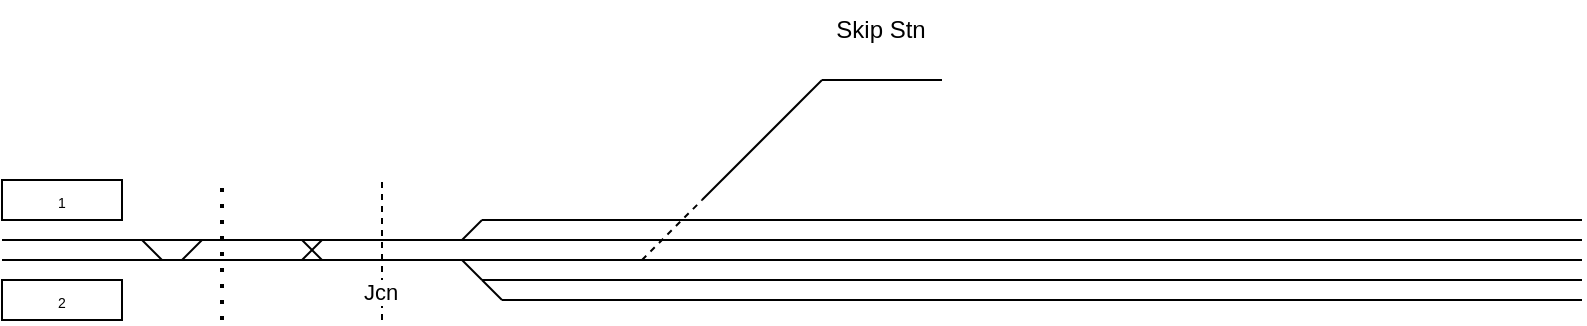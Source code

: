 <mxfile version="21.8.2" type="github">
  <diagram name="Page-1" id="huIB-lQ9ULeRkaQ_HRfL">
    <mxGraphModel dx="377" dy="1710" grid="1" gridSize="10" guides="1" tooltips="1" connect="1" arrows="1" fold="1" page="1" pageScale="1" pageWidth="827" pageHeight="1169" math="0" shadow="0">
      <root>
        <mxCell id="0" />
        <mxCell id="1" parent="0" />
        <mxCell id="DHt1lH6fpkkmSm_THPav-1" value="&lt;font style=&quot;font-size: 7px;&quot;&gt;1&lt;/font&gt;" style="rounded=0;whiteSpace=wrap;html=1;" vertex="1" parent="1">
          <mxGeometry x="10" width="60" height="20" as="geometry" />
        </mxCell>
        <mxCell id="DHt1lH6fpkkmSm_THPav-2" value="&lt;font style=&quot;font-size: 7px;&quot;&gt;2&lt;br&gt;&lt;/font&gt;" style="rounded=0;whiteSpace=wrap;html=1;" vertex="1" parent="1">
          <mxGeometry x="10" y="50" width="60" height="20" as="geometry" />
        </mxCell>
        <mxCell id="DHt1lH6fpkkmSm_THPav-3" value="" style="endArrow=none;html=1;rounded=0;" edge="1" parent="1">
          <mxGeometry width="50" height="50" relative="1" as="geometry">
            <mxPoint x="10" y="30" as="sourcePoint" />
            <mxPoint x="800" y="30" as="targetPoint" />
          </mxGeometry>
        </mxCell>
        <mxCell id="DHt1lH6fpkkmSm_THPav-4" value="" style="endArrow=none;html=1;rounded=0;" edge="1" parent="1">
          <mxGeometry width="50" height="50" relative="1" as="geometry">
            <mxPoint x="10" y="40" as="sourcePoint" />
            <mxPoint x="120" y="40" as="targetPoint" />
          </mxGeometry>
        </mxCell>
        <mxCell id="DHt1lH6fpkkmSm_THPav-5" value="" style="endArrow=none;html=1;rounded=0;" edge="1" parent="1">
          <mxGeometry width="50" height="50" relative="1" as="geometry">
            <mxPoint x="80" y="30" as="sourcePoint" />
            <mxPoint x="90" y="40" as="targetPoint" />
          </mxGeometry>
        </mxCell>
        <mxCell id="DHt1lH6fpkkmSm_THPav-6" value="" style="endArrow=none;html=1;rounded=0;" edge="1" parent="1">
          <mxGeometry width="50" height="50" relative="1" as="geometry">
            <mxPoint x="100" y="40" as="sourcePoint" />
            <mxPoint x="110" y="30" as="targetPoint" />
          </mxGeometry>
        </mxCell>
        <mxCell id="DHt1lH6fpkkmSm_THPav-7" value="" style="endArrow=none;html=1;rounded=0;" edge="1" parent="1">
          <mxGeometry width="50" height="50" relative="1" as="geometry">
            <mxPoint x="800" y="40" as="sourcePoint" />
            <mxPoint x="120" y="40" as="targetPoint" />
          </mxGeometry>
        </mxCell>
        <mxCell id="DHt1lH6fpkkmSm_THPav-8" value="" style="endArrow=none;dashed=1;html=1;dashPattern=1 3;strokeWidth=2;rounded=0;" edge="1" parent="1">
          <mxGeometry width="50" height="50" relative="1" as="geometry">
            <mxPoint x="120" y="70" as="sourcePoint" />
            <mxPoint x="120" as="targetPoint" />
          </mxGeometry>
        </mxCell>
        <mxCell id="DHt1lH6fpkkmSm_THPav-12" value="" style="endArrow=none;dashed=1;html=1;rounded=0;" edge="1" parent="1">
          <mxGeometry width="50" height="50" relative="1" as="geometry">
            <mxPoint x="200" y="70" as="sourcePoint" />
            <mxPoint x="200" as="targetPoint" />
          </mxGeometry>
        </mxCell>
        <mxCell id="DHt1lH6fpkkmSm_THPav-13" value="Jcn" style="edgeLabel;html=1;align=center;verticalAlign=middle;resizable=0;points=[];" vertex="1" connectable="0" parent="DHt1lH6fpkkmSm_THPav-12">
          <mxGeometry x="-0.604" y="1" relative="1" as="geometry">
            <mxPoint as="offset" />
          </mxGeometry>
        </mxCell>
        <mxCell id="DHt1lH6fpkkmSm_THPav-14" value="" style="endArrow=none;html=1;rounded=0;" edge="1" parent="1">
          <mxGeometry width="50" height="50" relative="1" as="geometry">
            <mxPoint x="240" y="30" as="sourcePoint" />
            <mxPoint x="250" y="20" as="targetPoint" />
          </mxGeometry>
        </mxCell>
        <mxCell id="DHt1lH6fpkkmSm_THPav-15" value="" style="endArrow=none;html=1;rounded=0;" edge="1" parent="1">
          <mxGeometry width="50" height="50" relative="1" as="geometry">
            <mxPoint x="160" y="40" as="sourcePoint" />
            <mxPoint x="170" y="30" as="targetPoint" />
          </mxGeometry>
        </mxCell>
        <mxCell id="DHt1lH6fpkkmSm_THPav-16" value="" style="endArrow=none;html=1;rounded=0;" edge="1" parent="1">
          <mxGeometry width="50" height="50" relative="1" as="geometry">
            <mxPoint x="170" y="40" as="sourcePoint" />
            <mxPoint x="160" y="30" as="targetPoint" />
          </mxGeometry>
        </mxCell>
        <mxCell id="DHt1lH6fpkkmSm_THPav-17" value="" style="endArrow=none;html=1;rounded=0;" edge="1" parent="1">
          <mxGeometry width="50" height="50" relative="1" as="geometry">
            <mxPoint x="240" y="40" as="sourcePoint" />
            <mxPoint x="250" y="50" as="targetPoint" />
          </mxGeometry>
        </mxCell>
        <mxCell id="DHt1lH6fpkkmSm_THPav-18" value="" style="endArrow=none;html=1;rounded=0;" edge="1" parent="1">
          <mxGeometry width="50" height="50" relative="1" as="geometry">
            <mxPoint x="800" y="50" as="sourcePoint" />
            <mxPoint x="250" y="50" as="targetPoint" />
          </mxGeometry>
        </mxCell>
        <mxCell id="DHt1lH6fpkkmSm_THPav-19" value="" style="endArrow=none;html=1;rounded=0;" edge="1" parent="1">
          <mxGeometry width="50" height="50" relative="1" as="geometry">
            <mxPoint x="800" y="20" as="sourcePoint" />
            <mxPoint x="250" y="20" as="targetPoint" />
          </mxGeometry>
        </mxCell>
        <mxCell id="DHt1lH6fpkkmSm_THPav-20" value="" style="endArrow=none;html=1;rounded=0;" edge="1" parent="1">
          <mxGeometry width="50" height="50" relative="1" as="geometry">
            <mxPoint x="260" y="60" as="sourcePoint" />
            <mxPoint x="250" y="50" as="targetPoint" />
          </mxGeometry>
        </mxCell>
        <mxCell id="DHt1lH6fpkkmSm_THPav-21" value="" style="endArrow=none;html=1;rounded=0;" edge="1" parent="1">
          <mxGeometry width="50" height="50" relative="1" as="geometry">
            <mxPoint x="800" y="60" as="sourcePoint" />
            <mxPoint x="260" y="60" as="targetPoint" />
          </mxGeometry>
        </mxCell>
        <mxCell id="DHt1lH6fpkkmSm_THPav-23" value="" style="endArrow=none;dashed=1;html=1;rounded=0;" edge="1" parent="1">
          <mxGeometry width="50" height="50" relative="1" as="geometry">
            <mxPoint x="330" y="40" as="sourcePoint" />
            <mxPoint x="360" y="10" as="targetPoint" />
          </mxGeometry>
        </mxCell>
        <mxCell id="DHt1lH6fpkkmSm_THPav-24" value="" style="endArrow=none;html=1;rounded=0;" edge="1" parent="1">
          <mxGeometry width="50" height="50" relative="1" as="geometry">
            <mxPoint x="360" y="10" as="sourcePoint" />
            <mxPoint x="420" y="-50" as="targetPoint" />
          </mxGeometry>
        </mxCell>
        <mxCell id="DHt1lH6fpkkmSm_THPav-25" value="" style="endArrow=none;html=1;rounded=0;" edge="1" parent="1">
          <mxGeometry width="50" height="50" relative="1" as="geometry">
            <mxPoint x="480" y="-50" as="sourcePoint" />
            <mxPoint x="420" y="-50" as="targetPoint" />
          </mxGeometry>
        </mxCell>
        <mxCell id="DHt1lH6fpkkmSm_THPav-27" value="Skip Stn" style="text;html=1;align=center;verticalAlign=middle;resizable=0;points=[];autosize=1;strokeColor=none;fillColor=none;" vertex="1" parent="1">
          <mxGeometry x="414" y="-90" width="70" height="30" as="geometry" />
        </mxCell>
      </root>
    </mxGraphModel>
  </diagram>
</mxfile>
